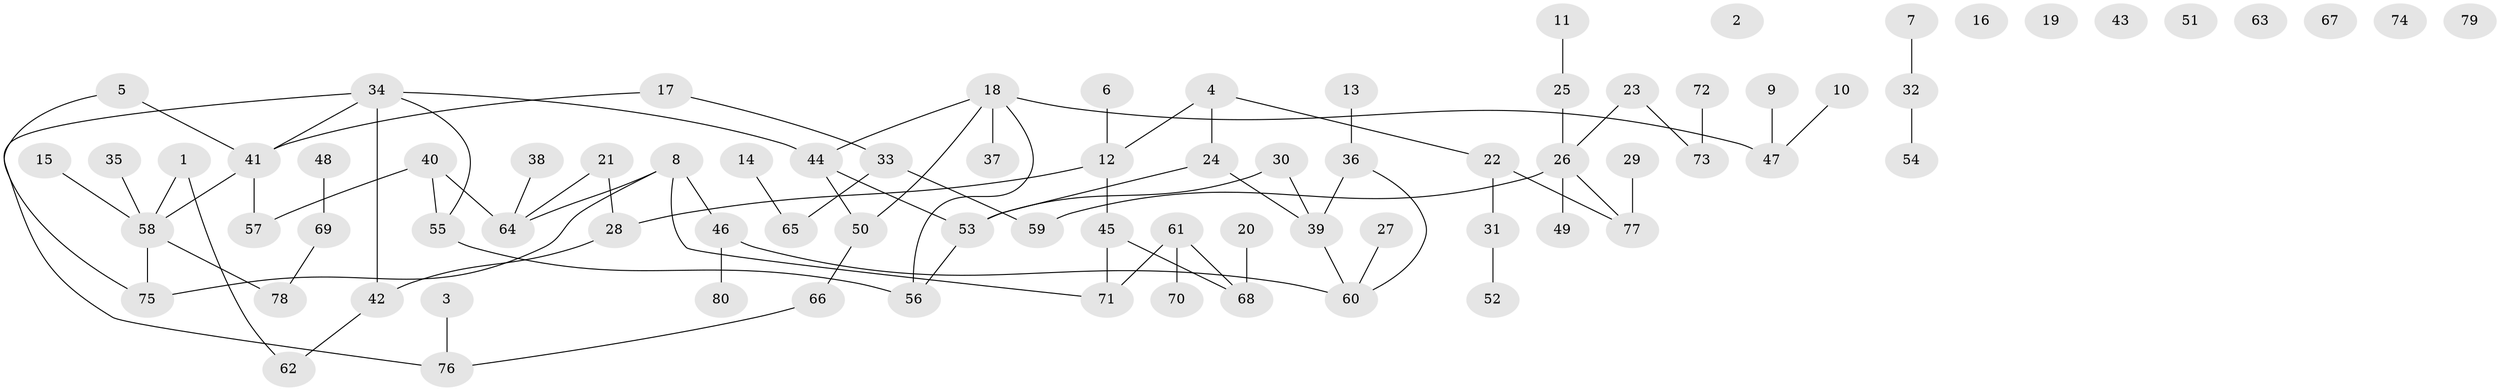 // Generated by graph-tools (version 1.1) at 2025/39/03/09/25 04:39:43]
// undirected, 80 vertices, 85 edges
graph export_dot {
graph [start="1"]
  node [color=gray90,style=filled];
  1;
  2;
  3;
  4;
  5;
  6;
  7;
  8;
  9;
  10;
  11;
  12;
  13;
  14;
  15;
  16;
  17;
  18;
  19;
  20;
  21;
  22;
  23;
  24;
  25;
  26;
  27;
  28;
  29;
  30;
  31;
  32;
  33;
  34;
  35;
  36;
  37;
  38;
  39;
  40;
  41;
  42;
  43;
  44;
  45;
  46;
  47;
  48;
  49;
  50;
  51;
  52;
  53;
  54;
  55;
  56;
  57;
  58;
  59;
  60;
  61;
  62;
  63;
  64;
  65;
  66;
  67;
  68;
  69;
  70;
  71;
  72;
  73;
  74;
  75;
  76;
  77;
  78;
  79;
  80;
  1 -- 58;
  1 -- 62;
  3 -- 76;
  4 -- 12;
  4 -- 22;
  4 -- 24;
  5 -- 41;
  5 -- 75;
  6 -- 12;
  7 -- 32;
  8 -- 46;
  8 -- 64;
  8 -- 71;
  8 -- 75;
  9 -- 47;
  10 -- 47;
  11 -- 25;
  12 -- 28;
  12 -- 45;
  13 -- 36;
  14 -- 65;
  15 -- 58;
  17 -- 33;
  17 -- 41;
  18 -- 37;
  18 -- 44;
  18 -- 47;
  18 -- 50;
  18 -- 56;
  20 -- 68;
  21 -- 28;
  21 -- 64;
  22 -- 31;
  22 -- 77;
  23 -- 26;
  23 -- 73;
  24 -- 39;
  24 -- 53;
  25 -- 26;
  26 -- 49;
  26 -- 59;
  26 -- 77;
  27 -- 60;
  28 -- 42;
  29 -- 77;
  30 -- 39;
  30 -- 53;
  31 -- 52;
  32 -- 54;
  33 -- 59;
  33 -- 65;
  34 -- 41;
  34 -- 42;
  34 -- 44;
  34 -- 55;
  34 -- 76;
  35 -- 58;
  36 -- 39;
  36 -- 60;
  38 -- 64;
  39 -- 60;
  40 -- 55;
  40 -- 57;
  40 -- 64;
  41 -- 57;
  41 -- 58;
  42 -- 62;
  44 -- 50;
  44 -- 53;
  45 -- 68;
  45 -- 71;
  46 -- 60;
  46 -- 80;
  48 -- 69;
  50 -- 66;
  53 -- 56;
  55 -- 56;
  58 -- 75;
  58 -- 78;
  61 -- 68;
  61 -- 70;
  61 -- 71;
  66 -- 76;
  69 -- 78;
  72 -- 73;
}

